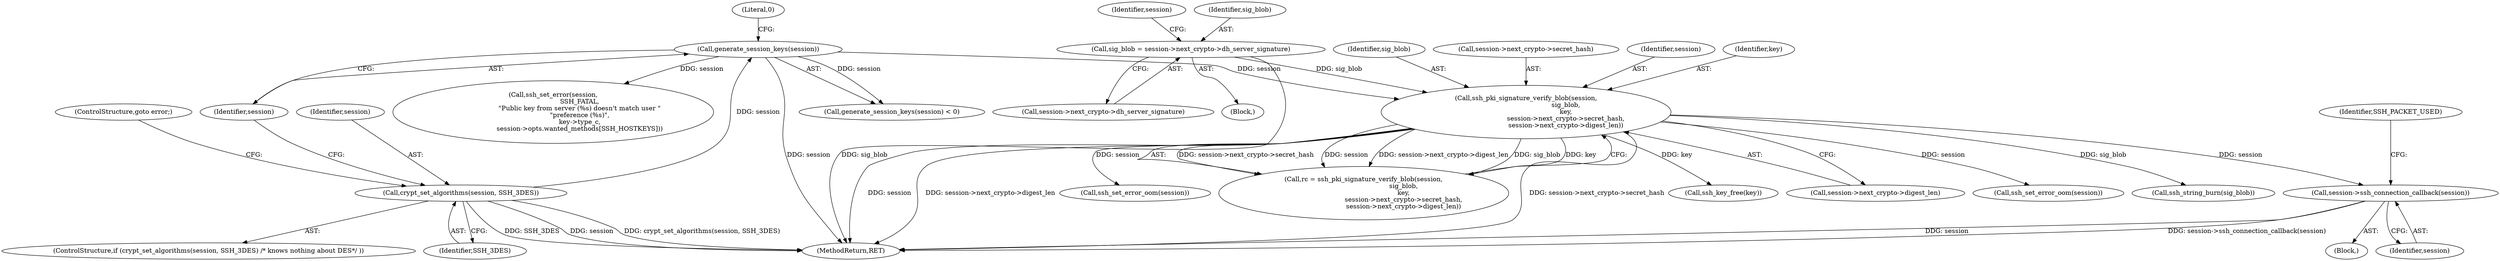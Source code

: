 digraph "0_libssh_94f6955fbaee6fda9385a23e505497efe21f5b4f_0@API" {
"1000379" [label="(Call,session->ssh_connection_callback(session))"];
"1000257" [label="(Call,ssh_pki_signature_verify_blob(session,\n                                       sig_blob,\n                                       key,\n                                       session->next_crypto->secret_hash,\n                                       session->next_crypto->digest_len))"];
"1000177" [label="(Call,generate_session_keys(session))"];
"1000170" [label="(Call,crypt_set_algorithms(session, SSH_3DES))"];
"1000182" [label="(Call,sig_blob = session->next_crypto->dh_server_signature)"];
"1000331" [label="(Call,ssh_set_error_oom(session))"];
"1000179" [label="(Literal,0)"];
"1000391" [label="(MethodReturn,RET)"];
"1000178" [label="(Identifier,session)"];
"1000379" [label="(Call,session->ssh_connection_callback(session))"];
"1000184" [label="(Call,session->next_crypto->dh_server_signature)"];
"1000171" [label="(Identifier,session)"];
"1000261" [label="(Call,session->next_crypto->secret_hash)"];
"1000183" [label="(Identifier,sig_blob)"];
"1000255" [label="(Call,rc = ssh_pki_signature_verify_blob(session,\n                                       sig_blob,\n                                       key,\n                                       session->next_crypto->secret_hash,\n                                       session->next_crypto->digest_len))"];
"1000169" [label="(ControlStructure,if (crypt_set_algorithms(session, SSH_3DES) /* knows nothing about DES*/ ))"];
"1000258" [label="(Identifier,session)"];
"1000280" [label="(Call,ssh_key_free(key))"];
"1000176" [label="(Call,generate_session_keys(session) < 0)"];
"1000172" [label="(Identifier,SSH_3DES)"];
"1000260" [label="(Identifier,key)"];
"1000380" [label="(Identifier,session)"];
"1000170" [label="(Call,crypt_set_algorithms(session, SSH_3DES))"];
"1000266" [label="(Call,session->next_crypto->digest_len)"];
"1000174" [label="(ControlStructure,goto error;)"];
"1000192" [label="(Identifier,session)"];
"1000236" [label="(Call,ssh_set_error(session,\n                          SSH_FATAL,\n                          \"Public key from server (%s) doesn't match user \"\n                          \"preference (%s)\",\n                          key->type_c,\n                          session->opts.wanted_methods[SSH_HOSTKEYS]))"];
"1000177" [label="(Call,generate_session_keys(session))"];
"1000157" [label="(Block,)"];
"1000111" [label="(Block,)"];
"1000355" [label="(Call,ssh_set_error_oom(session))"];
"1000382" [label="(Identifier,SSH_PACKET_USED)"];
"1000257" [label="(Call,ssh_pki_signature_verify_blob(session,\n                                       sig_blob,\n                                       key,\n                                       session->next_crypto->secret_hash,\n                                       session->next_crypto->digest_len))"];
"1000259" [label="(Identifier,sig_blob)"];
"1000182" [label="(Call,sig_blob = session->next_crypto->dh_server_signature)"];
"1000282" [label="(Call,ssh_string_burn(sig_blob))"];
"1000379" -> "1000111"  [label="AST: "];
"1000379" -> "1000380"  [label="CFG: "];
"1000380" -> "1000379"  [label="AST: "];
"1000382" -> "1000379"  [label="CFG: "];
"1000379" -> "1000391"  [label="DDG: session"];
"1000379" -> "1000391"  [label="DDG: session->ssh_connection_callback(session)"];
"1000257" -> "1000379"  [label="DDG: session"];
"1000257" -> "1000255"  [label="AST: "];
"1000257" -> "1000266"  [label="CFG: "];
"1000258" -> "1000257"  [label="AST: "];
"1000259" -> "1000257"  [label="AST: "];
"1000260" -> "1000257"  [label="AST: "];
"1000261" -> "1000257"  [label="AST: "];
"1000266" -> "1000257"  [label="AST: "];
"1000255" -> "1000257"  [label="CFG: "];
"1000257" -> "1000391"  [label="DDG: session"];
"1000257" -> "1000391"  [label="DDG: session->next_crypto->digest_len"];
"1000257" -> "1000391"  [label="DDG: session->next_crypto->secret_hash"];
"1000257" -> "1000255"  [label="DDG: session->next_crypto->secret_hash"];
"1000257" -> "1000255"  [label="DDG: session"];
"1000257" -> "1000255"  [label="DDG: session->next_crypto->digest_len"];
"1000257" -> "1000255"  [label="DDG: sig_blob"];
"1000257" -> "1000255"  [label="DDG: key"];
"1000177" -> "1000257"  [label="DDG: session"];
"1000182" -> "1000257"  [label="DDG: sig_blob"];
"1000257" -> "1000280"  [label="DDG: key"];
"1000257" -> "1000282"  [label="DDG: sig_blob"];
"1000257" -> "1000331"  [label="DDG: session"];
"1000257" -> "1000355"  [label="DDG: session"];
"1000177" -> "1000176"  [label="AST: "];
"1000177" -> "1000178"  [label="CFG: "];
"1000178" -> "1000177"  [label="AST: "];
"1000179" -> "1000177"  [label="CFG: "];
"1000177" -> "1000391"  [label="DDG: session"];
"1000177" -> "1000176"  [label="DDG: session"];
"1000170" -> "1000177"  [label="DDG: session"];
"1000177" -> "1000236"  [label="DDG: session"];
"1000170" -> "1000169"  [label="AST: "];
"1000170" -> "1000172"  [label="CFG: "];
"1000171" -> "1000170"  [label="AST: "];
"1000172" -> "1000170"  [label="AST: "];
"1000174" -> "1000170"  [label="CFG: "];
"1000178" -> "1000170"  [label="CFG: "];
"1000170" -> "1000391"  [label="DDG: SSH_3DES"];
"1000170" -> "1000391"  [label="DDG: session"];
"1000170" -> "1000391"  [label="DDG: crypt_set_algorithms(session, SSH_3DES)"];
"1000182" -> "1000157"  [label="AST: "];
"1000182" -> "1000184"  [label="CFG: "];
"1000183" -> "1000182"  [label="AST: "];
"1000184" -> "1000182"  [label="AST: "];
"1000192" -> "1000182"  [label="CFG: "];
"1000182" -> "1000391"  [label="DDG: sig_blob"];
}
